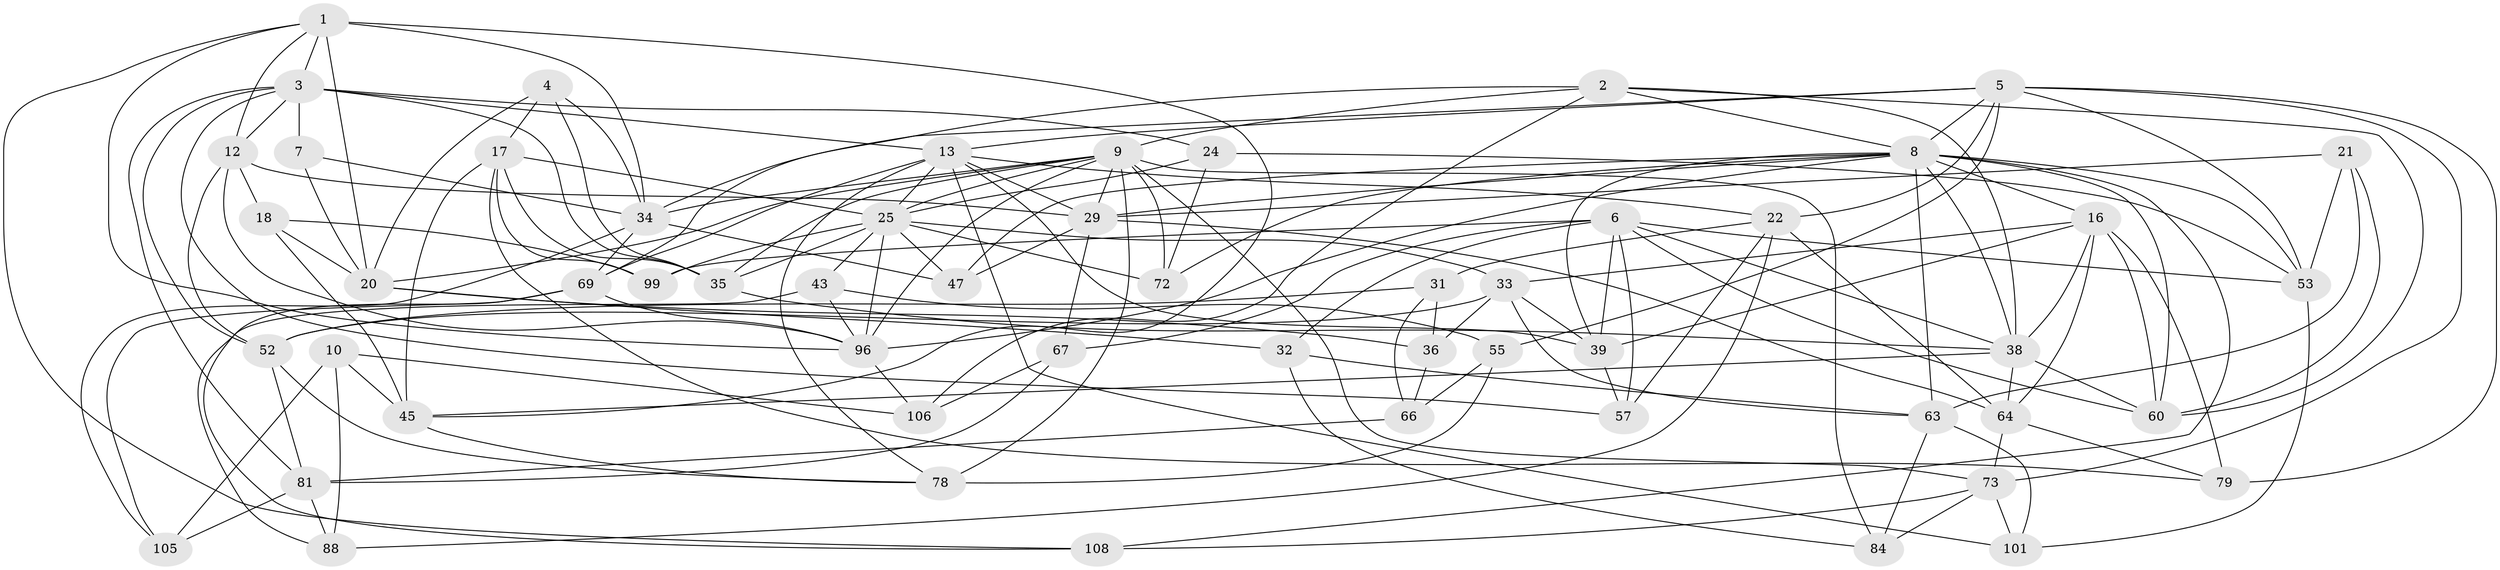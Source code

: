 // original degree distribution, {4: 1.0}
// Generated by graph-tools (version 1.1) at 2025/16/03/09/25 04:16:20]
// undirected, 55 vertices, 159 edges
graph export_dot {
graph [start="1"]
  node [color=gray90,style=filled];
  1 [super="+49+41"];
  2 [super="+28"];
  3 [super="+97+80"];
  4;
  5 [super="+82+93"];
  6 [super="+23"];
  7;
  8 [super="+11+91"];
  9 [super="+46+19+26"];
  10;
  12 [super="+15"];
  13 [super="+50+44+87"];
  16 [super="+65"];
  17 [super="+75"];
  18;
  20 [super="+30"];
  21;
  22 [super="+42"];
  24;
  25 [super="+27+83+48+90"];
  29 [super="+51"];
  31;
  32;
  33 [super="+71"];
  34 [super="+76+98"];
  35 [super="+85"];
  36;
  38 [super="+74+58"];
  39 [super="+54"];
  43;
  45 [super="+59"];
  47;
  52 [super="+104"];
  53 [super="+68"];
  55;
  57;
  60 [super="+62"];
  63 [super="+95"];
  64 [super="+92"];
  66;
  67;
  69 [super="+100"];
  72;
  73 [super="+94"];
  78 [super="+103"];
  79;
  81 [super="+109"];
  84;
  88;
  96 [super="+110+107"];
  99;
  101;
  105;
  106;
  108;
  1 -- 3;
  1 -- 96;
  1 -- 34;
  1 -- 12;
  1 -- 20 [weight=2];
  1 -- 108;
  1 -- 45;
  2 -- 106;
  2 -- 9;
  2 -- 8;
  2 -- 60;
  2 -- 38;
  2 -- 69;
  3 -- 13;
  3 -- 24;
  3 -- 12;
  3 -- 7 [weight=2];
  3 -- 81;
  3 -- 35;
  3 -- 52;
  3 -- 57;
  4 -- 17;
  4 -- 20;
  4 -- 34;
  4 -- 35;
  5 -- 73;
  5 -- 8;
  5 -- 34;
  5 -- 22;
  5 -- 13;
  5 -- 55;
  5 -- 79;
  5 -- 53;
  6 -- 53;
  6 -- 57;
  6 -- 60;
  6 -- 32;
  6 -- 67;
  6 -- 99;
  6 -- 39;
  6 -- 38;
  7 -- 34;
  7 -- 20;
  8 -- 63;
  8 -- 38 [weight=2];
  8 -- 39;
  8 -- 108;
  8 -- 47;
  8 -- 16;
  8 -- 53;
  8 -- 29;
  8 -- 96;
  8 -- 72;
  8 -- 60;
  9 -- 84;
  9 -- 78 [weight=2];
  9 -- 72;
  9 -- 34;
  9 -- 35;
  9 -- 96;
  9 -- 73;
  9 -- 29;
  9 -- 25;
  9 -- 20;
  10 -- 88;
  10 -- 106;
  10 -- 45;
  10 -- 105;
  12 -- 52;
  12 -- 29;
  12 -- 96;
  12 -- 18;
  13 -- 101;
  13 -- 39;
  13 -- 22;
  13 -- 29;
  13 -- 25 [weight=2];
  13 -- 69;
  13 -- 78;
  16 -- 60;
  16 -- 64;
  16 -- 33;
  16 -- 38 [weight=2];
  16 -- 39;
  16 -- 79;
  17 -- 79;
  17 -- 25;
  17 -- 99;
  17 -- 35;
  17 -- 45;
  18 -- 45;
  18 -- 99;
  18 -- 20;
  20 -- 32;
  20 -- 36;
  21 -- 29;
  21 -- 60;
  21 -- 63;
  21 -- 53;
  22 -- 64;
  22 -- 88;
  22 -- 57;
  22 -- 31;
  24 -- 72;
  24 -- 53;
  24 -- 25;
  25 -- 96;
  25 -- 33;
  25 -- 35;
  25 -- 99;
  25 -- 72;
  25 -- 47;
  25 -- 43;
  29 -- 47;
  29 -- 67;
  29 -- 64;
  31 -- 66;
  31 -- 36;
  31 -- 52;
  32 -- 84;
  32 -- 63;
  33 -- 52;
  33 -- 36;
  33 -- 63;
  33 -- 39;
  34 -- 105;
  34 -- 47;
  34 -- 69;
  35 -- 38;
  36 -- 66;
  38 -- 60;
  38 -- 45;
  38 -- 64;
  39 -- 57;
  43 -- 55;
  43 -- 88;
  43 -- 96;
  45 -- 78;
  52 -- 81;
  52 -- 78;
  53 -- 101;
  55 -- 66;
  55 -- 78;
  63 -- 84;
  63 -- 101;
  64 -- 79;
  64 -- 73;
  66 -- 81;
  67 -- 106;
  67 -- 81;
  69 -- 96;
  69 -- 105;
  69 -- 108;
  73 -- 84;
  73 -- 108;
  73 -- 101;
  81 -- 105;
  81 -- 88;
  96 -- 106;
}
